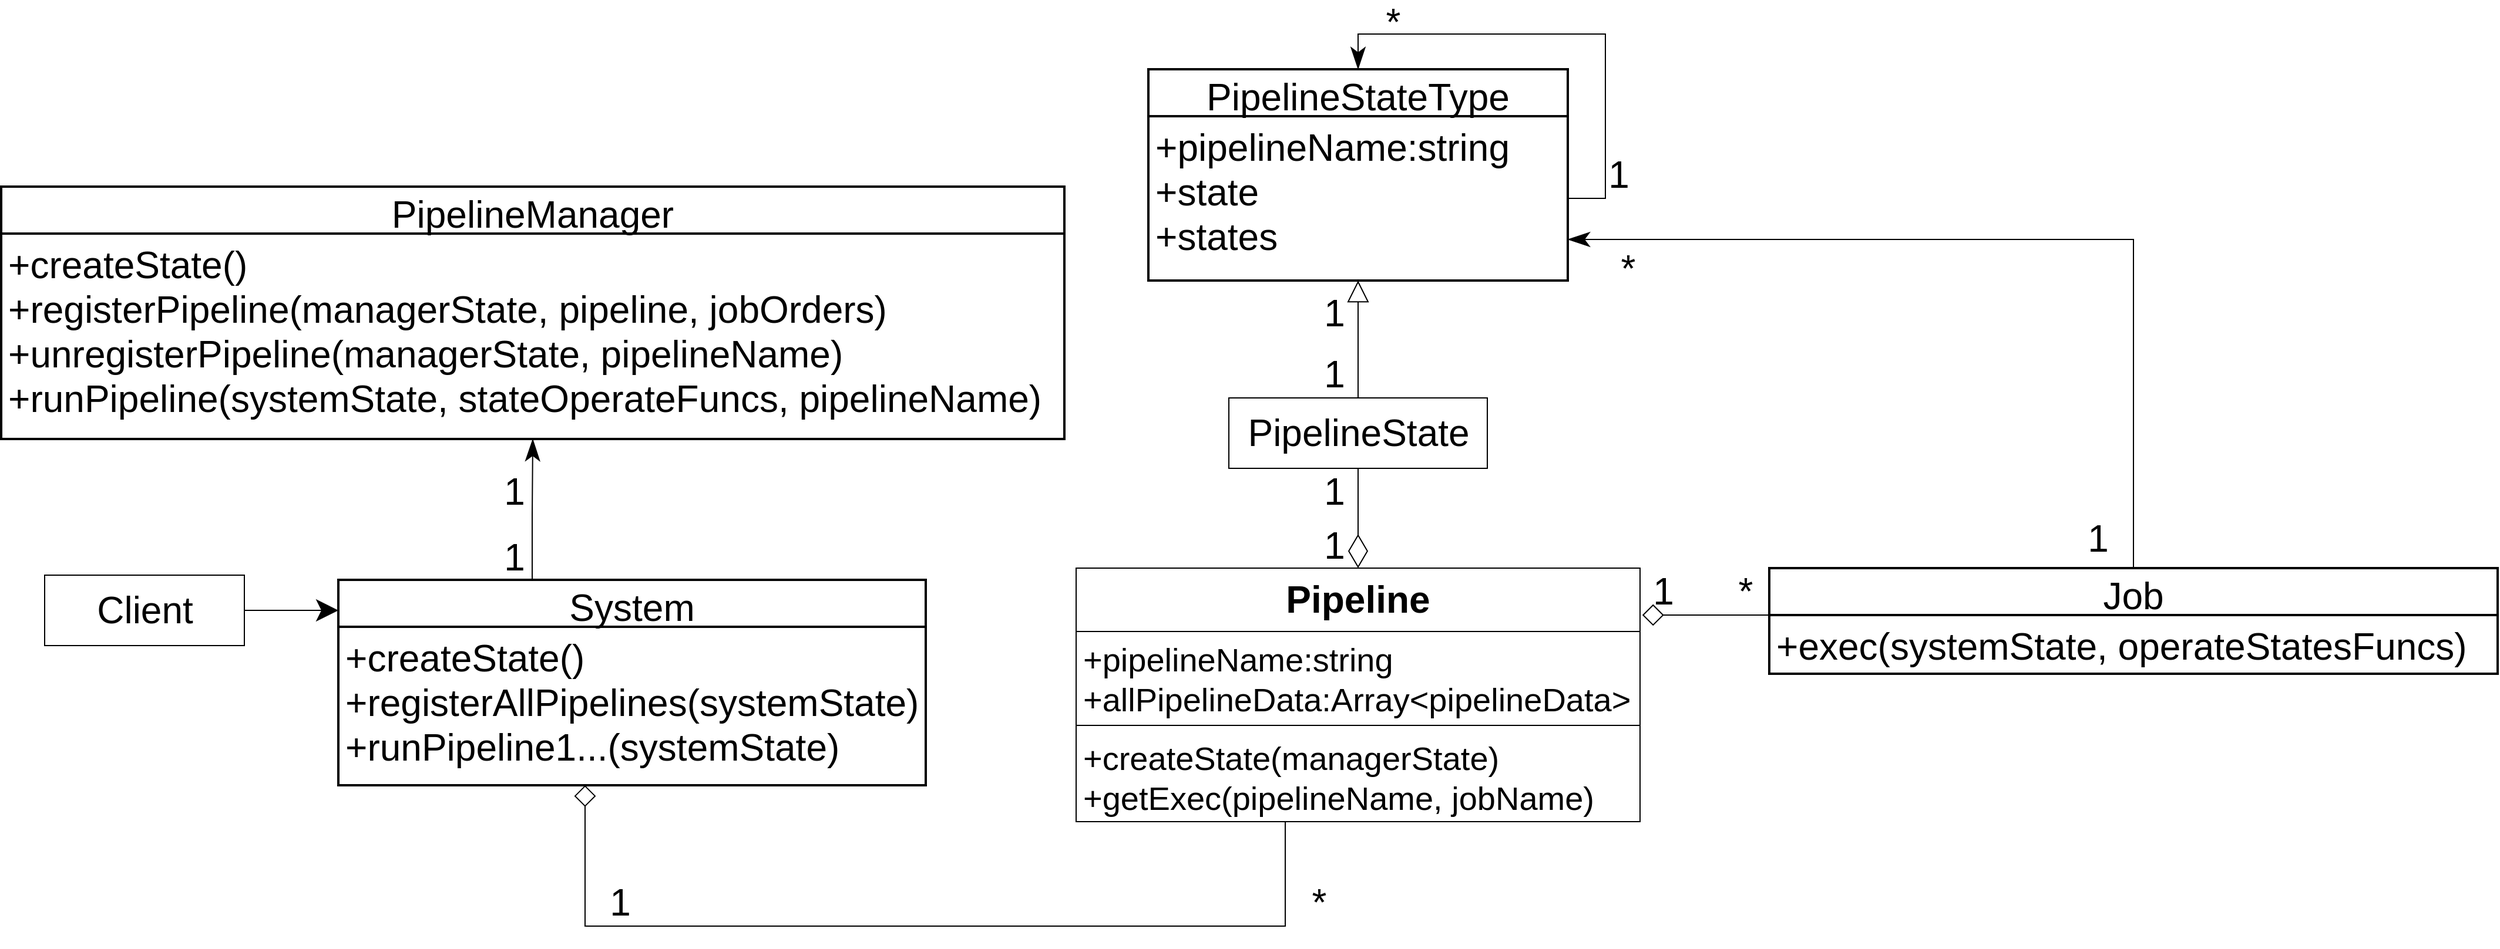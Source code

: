 <mxfile version="14.6.13" type="device"><diagram id="SdKAeuxboLakCr2Ia-L-" name="第 1 页"><mxGraphModel dx="2404" dy="2289" grid="1" gridSize="10" guides="1" tooltips="1" connect="1" arrows="1" fold="1" page="1" pageScale="1" pageWidth="827" pageHeight="1169" math="0" shadow="0"><root><mxCell id="0"/><mxCell id="1" parent="0"/><mxCell id="YkpAB-vfGUYQzHHeFM_L-6" style="edgeStyle=orthogonalEdgeStyle;rounded=0;orthogonalLoop=1;jettySize=auto;html=1;endArrow=none;endFill=0;startSize=16;endSize=16;startArrow=diamond;startFill=0;exitX=1.004;exitY=0.185;exitDx=0;exitDy=0;exitPerimeter=0;" parent="1" source="YkpAB-vfGUYQzHHeFM_L-51" edge="1"><mxGeometry relative="1" as="geometry"><mxPoint x="1138" y="195" as="sourcePoint"/><mxPoint x="1258" y="195" as="targetPoint"/></mxGeometry></mxCell><mxCell id="YkpAB-vfGUYQzHHeFM_L-75" style="edgeStyle=orthogonalEdgeStyle;rounded=0;orthogonalLoop=1;jettySize=auto;html=1;entryX=1;entryY=0.75;entryDx=0;entryDy=0;fontSize=28;endArrow=classicThin;endFill=1;startSize=16;endSize=16;exitX=0.5;exitY=0;exitDx=0;exitDy=0;" parent="1" source="YkpAB-vfGUYQzHHeFM_L-9" target="YkpAB-vfGUYQzHHeFM_L-72" edge="1"><mxGeometry relative="1" as="geometry"/></mxCell><mxCell id="YkpAB-vfGUYQzHHeFM_L-9" value="Job" style="swimlane;childLayout=stackLayout;horizontal=1;startSize=40;horizontalStack=0;rounded=0;fontSize=32;fontStyle=0;strokeWidth=2;resizeParent=0;resizeLast=1;shadow=0;dashed=0;align=center;" parent="1" vertex="1"><mxGeometry x="1258" y="155" width="620" height="90" as="geometry"/></mxCell><mxCell id="YkpAB-vfGUYQzHHeFM_L-10" value="+exec(systemState, operateStatesFuncs)" style="align=left;strokeColor=none;fillColor=none;spacingLeft=4;fontSize=32;verticalAlign=top;resizable=0;rotatable=0;part=1;" parent="YkpAB-vfGUYQzHHeFM_L-9" vertex="1"><mxGeometry y="40" width="620" height="50" as="geometry"/></mxCell><mxCell id="YkpAB-vfGUYQzHHeFM_L-14" value="PipelineManager" style="swimlane;childLayout=stackLayout;horizontal=1;startSize=40;horizontalStack=0;rounded=0;fontSize=32;fontStyle=0;strokeWidth=2;resizeParent=0;resizeLast=1;shadow=0;dashed=0;align=center;" parent="1" vertex="1"><mxGeometry x="-247" y="-170" width="905" height="215" as="geometry"/></mxCell><mxCell id="YkpAB-vfGUYQzHHeFM_L-15" value="+createState()&#10;+registerPipeline(managerState, pipeline, jobOrders)&#10;+unregisterPipeline(managerState, pipelineName)&#10;+runPipeline(systemState, stateOperateFuncs, pipelineName)" style="align=left;strokeColor=none;fillColor=none;spacingLeft=4;fontSize=32;verticalAlign=top;resizable=0;rotatable=0;part=1;" parent="YkpAB-vfGUYQzHHeFM_L-14" vertex="1"><mxGeometry y="40" width="905" height="175" as="geometry"/></mxCell><mxCell id="YkpAB-vfGUYQzHHeFM_L-20" value="&lt;font style=&quot;font-size: 32px&quot;&gt;1&lt;/font&gt;" style="text;html=1;strokeColor=none;fillColor=none;align=center;verticalAlign=middle;whiteSpace=wrap;rounded=0;" parent="1" vertex="1"><mxGeometry x="1148.0" y="165" width="40" height="20" as="geometry"/></mxCell><mxCell id="YkpAB-vfGUYQzHHeFM_L-21" value="&lt;font style=&quot;font-size: 32px&quot;&gt;*&lt;/font&gt;" style="text;html=1;strokeColor=none;fillColor=none;align=center;verticalAlign=middle;whiteSpace=wrap;rounded=0;" parent="1" vertex="1"><mxGeometry x="1218.0" y="165" width="40" height="20" as="geometry"/></mxCell><mxCell id="qTLOZulCFX05dbEinUKC-3" style="edgeStyle=orthogonalEdgeStyle;rounded=0;orthogonalLoop=1;jettySize=auto;html=1;startArrow=diamondThin;startFill=0;endArrow=none;endFill=0;endSize=26;startSize=26;" edge="1" parent="1" source="YkpAB-vfGUYQzHHeFM_L-51" target="qTLOZulCFX05dbEinUKC-2"><mxGeometry relative="1" as="geometry"/></mxCell><mxCell id="YkpAB-vfGUYQzHHeFM_L-51" value="Pipeline" style="swimlane;fontStyle=1;align=center;verticalAlign=top;childLayout=stackLayout;horizontal=1;startSize=54;horizontalStack=0;resizeParent=1;resizeParentMax=0;resizeLast=0;collapsible=1;marginBottom=0;fontSize=32;" parent="1" vertex="1"><mxGeometry x="668" y="155" width="480" height="216" as="geometry"/></mxCell><mxCell id="YkpAB-vfGUYQzHHeFM_L-52" value="+pipelineName:string&#10;+allPipelineData:Array&lt;pipelineData&gt;" style="text;strokeColor=none;fillColor=none;align=left;verticalAlign=top;spacingLeft=4;spacingRight=4;overflow=hidden;rotatable=0;points=[[0,0.5],[1,0.5]];portConstraint=eastwest;fontSize=28;" parent="YkpAB-vfGUYQzHHeFM_L-51" vertex="1"><mxGeometry y="54" width="480" height="76" as="geometry"/></mxCell><mxCell id="YkpAB-vfGUYQzHHeFM_L-53" value="" style="line;strokeWidth=1;fillColor=none;align=left;verticalAlign=middle;spacingTop=-1;spacingLeft=3;spacingRight=3;rotatable=0;labelPosition=right;points=[];portConstraint=eastwest;" parent="YkpAB-vfGUYQzHHeFM_L-51" vertex="1"><mxGeometry y="130" width="480" height="8" as="geometry"/></mxCell><mxCell id="YkpAB-vfGUYQzHHeFM_L-54" value="+createState(managerState)&#10;+getExec(pipelineName, jobName)" style="text;strokeColor=none;fillColor=none;align=left;verticalAlign=top;spacingLeft=4;spacingRight=4;overflow=hidden;rotatable=0;points=[[0,0.5],[1,0.5]];portConstraint=eastwest;fontSize=28;" parent="YkpAB-vfGUYQzHHeFM_L-51" vertex="1"><mxGeometry y="138" width="480" height="78" as="geometry"/></mxCell><mxCell id="YkpAB-vfGUYQzHHeFM_L-85" style="edgeStyle=orthogonalEdgeStyle;rounded=0;orthogonalLoop=1;jettySize=auto;html=1;entryX=0.5;entryY=1;entryDx=0;entryDy=0;fontSize=28;endArrow=classicThin;endFill=1;startSize=16;endSize=16;exitX=0.33;exitY=0.003;exitDx=0;exitDy=0;exitPerimeter=0;" parent="1" source="YkpAB-vfGUYQzHHeFM_L-61" target="YkpAB-vfGUYQzHHeFM_L-15" edge="1"><mxGeometry relative="1" as="geometry"><mxPoint x="220" y="150" as="sourcePoint"/><Array as="points"/></mxGeometry></mxCell><mxCell id="YkpAB-vfGUYQzHHeFM_L-61" value="System" style="swimlane;childLayout=stackLayout;horizontal=1;startSize=40;horizontalStack=0;rounded=0;fontSize=32;fontStyle=0;strokeWidth=2;resizeParent=0;resizeLast=1;shadow=0;dashed=0;align=center;" parent="1" vertex="1"><mxGeometry x="40" y="165" width="500" height="175" as="geometry"/></mxCell><mxCell id="YkpAB-vfGUYQzHHeFM_L-62" value="+createState()&#10;+registerAllPipelines(systemState)&#10;+runPipeline1...(systemState)" style="align=left;strokeColor=none;fillColor=none;spacingLeft=4;fontSize=32;verticalAlign=top;resizable=0;rotatable=0;part=1;" parent="YkpAB-vfGUYQzHHeFM_L-61" vertex="1"><mxGeometry y="40" width="500" height="135" as="geometry"/></mxCell><mxCell id="YkpAB-vfGUYQzHHeFM_L-64" style="edgeStyle=orthogonalEdgeStyle;rounded=0;orthogonalLoop=1;jettySize=auto;html=1;fontSize=28;endArrow=classic;endFill=1;startSize=16;endSize=16;" parent="1" source="YkpAB-vfGUYQzHHeFM_L-63" edge="1"><mxGeometry relative="1" as="geometry"><mxPoint x="40" y="191" as="targetPoint"/></mxGeometry></mxCell><mxCell id="YkpAB-vfGUYQzHHeFM_L-63" value="Client" style="html=1;fontSize=32;" parent="1" vertex="1"><mxGeometry x="-210" y="161.0" width="170" height="60" as="geometry"/></mxCell><mxCell id="YkpAB-vfGUYQzHHeFM_L-66" value="&lt;font style=&quot;font-size: 32px&quot;&gt;1&lt;/font&gt;" style="text;html=1;strokeColor=none;fillColor=none;align=center;verticalAlign=middle;whiteSpace=wrap;rounded=0;fontSize=28;" parent="1" vertex="1"><mxGeometry x="170.0" y="136" width="40" height="20" as="geometry"/></mxCell><mxCell id="YkpAB-vfGUYQzHHeFM_L-67" value="&lt;span style=&quot;font-size: 32px&quot;&gt;1&lt;/span&gt;" style="text;html=1;strokeColor=none;fillColor=none;align=center;verticalAlign=middle;whiteSpace=wrap;rounded=0;fontSize=28;" parent="1" vertex="1"><mxGeometry x="170.0" y="80" width="40" height="20" as="geometry"/></mxCell><mxCell id="YkpAB-vfGUYQzHHeFM_L-71" value="PipelineStateType" style="swimlane;childLayout=stackLayout;horizontal=1;startSize=40;horizontalStack=0;rounded=0;fontSize=32;fontStyle=0;strokeWidth=2;resizeParent=0;resizeLast=1;shadow=0;dashed=0;align=center;" parent="1" vertex="1"><mxGeometry x="729.5" y="-270" width="357" height="180" as="geometry"/></mxCell><mxCell id="YkpAB-vfGUYQzHHeFM_L-74" style="edgeStyle=orthogonalEdgeStyle;rounded=0;orthogonalLoop=1;jettySize=auto;html=1;entryX=0.5;entryY=0;entryDx=0;entryDy=0;fontSize=28;endArrow=classicThin;endFill=1;startSize=16;endSize=16;exitX=1;exitY=0.5;exitDx=0;exitDy=0;" parent="YkpAB-vfGUYQzHHeFM_L-71" source="YkpAB-vfGUYQzHHeFM_L-72" target="YkpAB-vfGUYQzHHeFM_L-71" edge="1"><mxGeometry relative="1" as="geometry"><Array as="points"><mxPoint x="389" y="110"/><mxPoint x="389" y="-30"/><mxPoint x="179" y="-30"/></Array></mxGeometry></mxCell><mxCell id="YkpAB-vfGUYQzHHeFM_L-72" value="+pipelineName:string&#10;+state&#10;+states" style="align=left;strokeColor=none;fillColor=none;spacingLeft=4;fontSize=32;verticalAlign=top;resizable=0;rotatable=0;part=1;" parent="YkpAB-vfGUYQzHHeFM_L-71" vertex="1"><mxGeometry y="40" width="357" height="140" as="geometry"/></mxCell><mxCell id="YkpAB-vfGUYQzHHeFM_L-76" style="edgeStyle=orthogonalEdgeStyle;rounded=0;orthogonalLoop=1;jettySize=auto;html=1;entryX=0.505;entryY=1;entryDx=0;entryDy=0;entryPerimeter=0;fontSize=28;endArrow=none;endFill=0;startSize=16;endSize=16;startArrow=diamond;startFill=0;" parent="1" target="YkpAB-vfGUYQzHHeFM_L-54" edge="1"><mxGeometry relative="1" as="geometry"><Array as="points"><mxPoint x="250" y="460"/><mxPoint x="846" y="460"/></Array><mxPoint x="250" y="340" as="sourcePoint"/></mxGeometry></mxCell><mxCell id="YkpAB-vfGUYQzHHeFM_L-77" value="&lt;font style=&quot;font-size: 32px&quot;&gt;*&lt;/font&gt;" style="text;html=1;strokeColor=none;fillColor=none;align=center;verticalAlign=middle;whiteSpace=wrap;rounded=0;fontSize=28;" parent="1" vertex="1"><mxGeometry x="855.0" y="430" width="40" height="20" as="geometry"/></mxCell><mxCell id="YkpAB-vfGUYQzHHeFM_L-78" value="&lt;font style=&quot;font-size: 32px&quot;&gt;1&lt;/font&gt;" style="text;html=1;strokeColor=none;fillColor=none;align=center;verticalAlign=middle;whiteSpace=wrap;rounded=0;fontSize=28;" parent="1" vertex="1"><mxGeometry x="260.0" y="430" width="40" height="20" as="geometry"/></mxCell><mxCell id="YkpAB-vfGUYQzHHeFM_L-79" value="&lt;font style=&quot;font-size: 32px&quot;&gt;1&lt;/font&gt;" style="text;html=1;strokeColor=none;fillColor=none;align=center;verticalAlign=middle;whiteSpace=wrap;rounded=0;fontSize=28;" parent="1" vertex="1"><mxGeometry x="1110.0" y="-190" width="40" height="20" as="geometry"/></mxCell><mxCell id="YkpAB-vfGUYQzHHeFM_L-80" value="&lt;font style=&quot;font-size: 32px&quot;&gt;*&lt;/font&gt;" style="text;html=1;strokeColor=none;fillColor=none;align=center;verticalAlign=middle;whiteSpace=wrap;rounded=0;fontSize=28;" parent="1" vertex="1"><mxGeometry x="918.0" y="-320" width="40" height="20" as="geometry"/></mxCell><mxCell id="YkpAB-vfGUYQzHHeFM_L-81" value="&lt;font style=&quot;font-size: 32px&quot;&gt;1&lt;/font&gt;" style="text;html=1;strokeColor=none;fillColor=none;align=center;verticalAlign=middle;whiteSpace=wrap;rounded=0;fontSize=28;" parent="1" vertex="1"><mxGeometry x="1518.0" y="120" width="40" height="20" as="geometry"/></mxCell><mxCell id="YkpAB-vfGUYQzHHeFM_L-82" value="&lt;font style=&quot;font-size: 32px&quot;&gt;*&lt;/font&gt;" style="text;html=1;strokeColor=none;fillColor=none;align=center;verticalAlign=middle;whiteSpace=wrap;rounded=0;fontSize=28;" parent="1" vertex="1"><mxGeometry x="1118.0" y="-110" width="40" height="20" as="geometry"/></mxCell><mxCell id="YkpAB-vfGUYQzHHeFM_L-83" value="&lt;font style=&quot;font-size: 32px&quot;&gt;1&lt;/font&gt;" style="text;html=1;strokeColor=none;fillColor=none;align=center;verticalAlign=middle;whiteSpace=wrap;rounded=0;fontSize=28;" parent="1" vertex="1"><mxGeometry x="868.0" y="126" width="40" height="20" as="geometry"/></mxCell><mxCell id="YkpAB-vfGUYQzHHeFM_L-84" value="&lt;font style=&quot;font-size: 32px&quot;&gt;1&lt;/font&gt;" style="text;html=1;strokeColor=none;fillColor=none;align=center;verticalAlign=middle;whiteSpace=wrap;rounded=0;fontSize=28;" parent="1" vertex="1"><mxGeometry x="868.0" y="80" width="40" height="20" as="geometry"/></mxCell><mxCell id="qTLOZulCFX05dbEinUKC-4" style="edgeStyle=orthogonalEdgeStyle;rounded=0;orthogonalLoop=1;jettySize=auto;html=1;endArrow=block;endFill=0;endSize=16;startSize=16;" edge="1" parent="1" source="qTLOZulCFX05dbEinUKC-2" target="YkpAB-vfGUYQzHHeFM_L-72"><mxGeometry relative="1" as="geometry"/></mxCell><mxCell id="qTLOZulCFX05dbEinUKC-2" value="PipelineState" style="html=1;fontSize=32;" vertex="1" parent="1"><mxGeometry x="798" y="10" width="220" height="60" as="geometry"/></mxCell><mxCell id="qTLOZulCFX05dbEinUKC-5" value="&lt;font style=&quot;font-size: 32px&quot;&gt;1&lt;/font&gt;" style="text;html=1;strokeColor=none;fillColor=none;align=center;verticalAlign=middle;whiteSpace=wrap;rounded=0;fontSize=28;" vertex="1" parent="1"><mxGeometry x="868.0" y="-20" width="40" height="20" as="geometry"/></mxCell><mxCell id="qTLOZulCFX05dbEinUKC-6" value="&lt;font style=&quot;font-size: 32px&quot;&gt;1&lt;/font&gt;" style="text;html=1;strokeColor=none;fillColor=none;align=center;verticalAlign=middle;whiteSpace=wrap;rounded=0;fontSize=28;" vertex="1" parent="1"><mxGeometry x="868.0" y="-72.5" width="40" height="20" as="geometry"/></mxCell></root></mxGraphModel></diagram></mxfile>